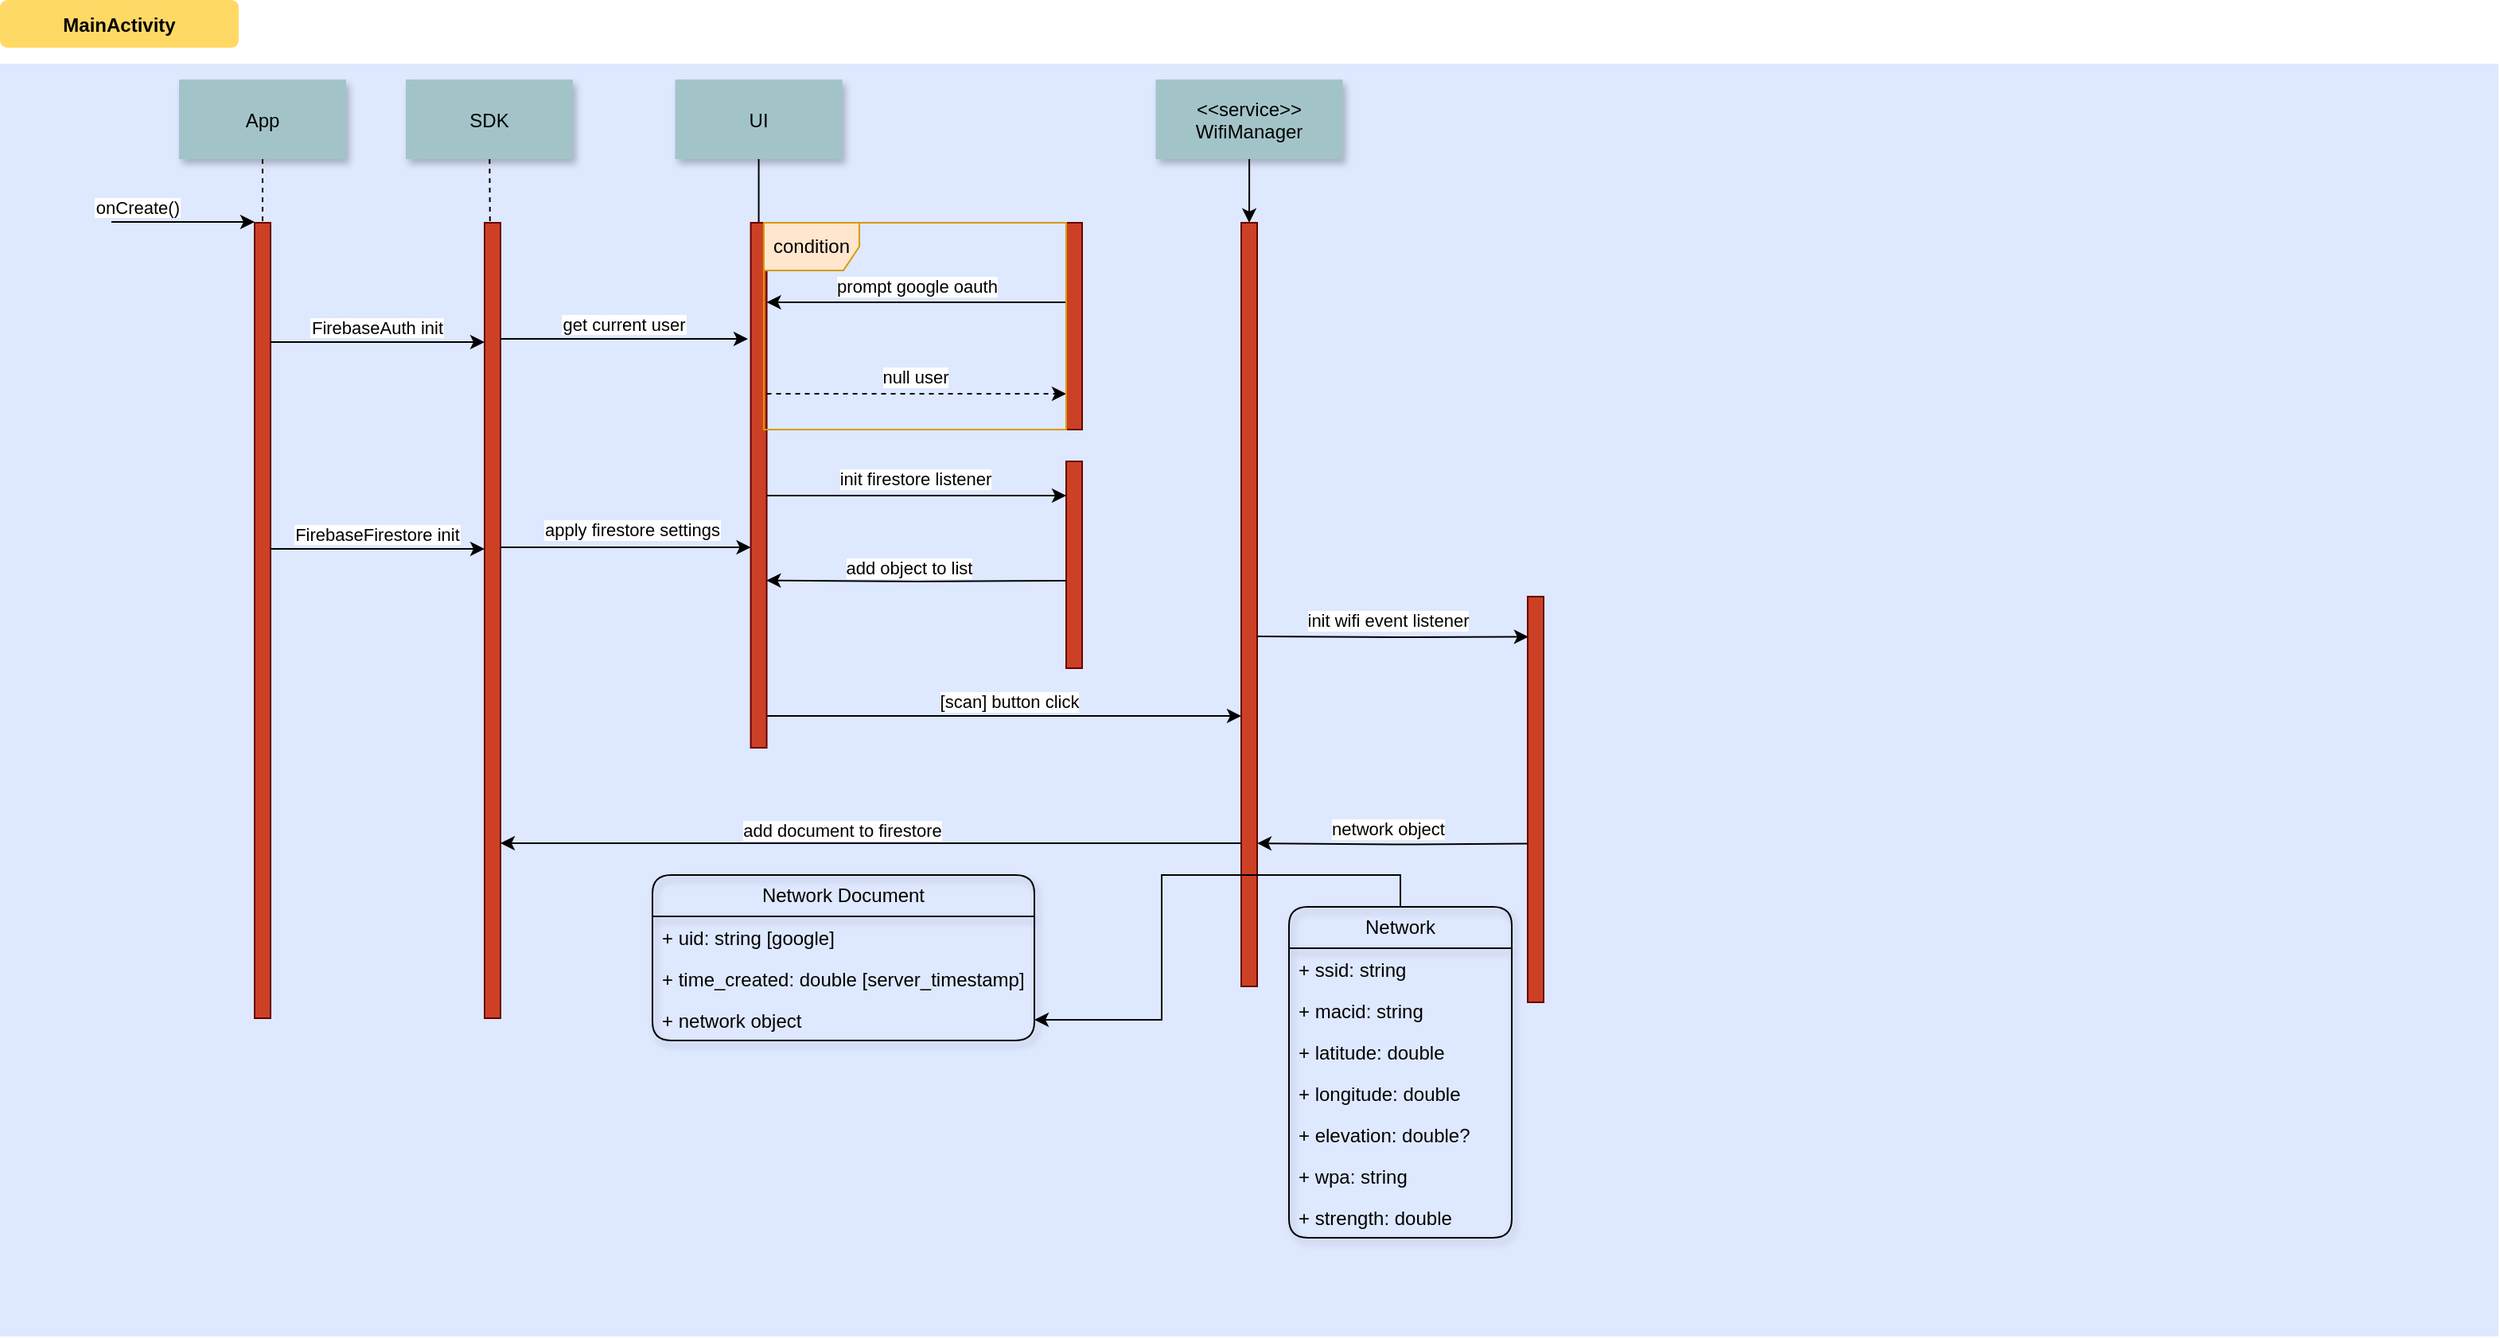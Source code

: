 <mxfile version="22.0.4" type="device">
  <diagram name="Page-1" id="9361dd3d-8414-5efd-6122-117bd74ce7a7">
    <mxGraphModel dx="1434" dy="800" grid="1" gridSize="10" guides="1" tooltips="1" connect="1" arrows="1" fold="1" page="0" pageScale="1.5" pageWidth="826" pageHeight="1169" background="none" math="0" shadow="0">
      <root>
        <mxCell id="0" />
        <mxCell id="1" parent="0" />
        <mxCell id="69" value="" style="fillColor=#DEE8FF;strokeColor=none" parent="1" vertex="1">
          <mxGeometry x="40" y="50" width="1570" height="800" as="geometry" />
        </mxCell>
        <mxCell id="2" value="" style="fillColor=#CC4125;strokeColor=#660000" parent="1" vertex="1">
          <mxGeometry x="200" y="150" width="10" height="500" as="geometry" />
        </mxCell>
        <mxCell id="3" value="onCreate()" style="edgeStyle=none;verticalLabelPosition=top;verticalAlign=bottom;labelPosition=left;align=right" parent="1" edge="1">
          <mxGeometry x="110" y="49.5" width="100" height="100" as="geometry">
            <mxPoint x="110" y="149.5" as="sourcePoint" />
            <mxPoint x="200" y="149.5" as="targetPoint" />
          </mxGeometry>
        </mxCell>
        <mxCell id="4" value="App" style="shadow=1;fillColor=#A2C4C9;strokeColor=none" parent="1" vertex="1">
          <mxGeometry x="152.5" y="60" width="105" height="50" as="geometry" />
        </mxCell>
        <mxCell id="lYk4tEj1GR_d1B8QUBz5-122" style="edgeStyle=orthogonalEdgeStyle;rounded=0;orthogonalLoop=1;jettySize=auto;html=1;exitX=1;exitY=0.75;exitDx=0;exitDy=0;entryX=0;entryY=0.75;entryDx=0;entryDy=0;" edge="1" parent="1">
          <mxGeometry relative="1" as="geometry">
            <mxPoint x="354.5" y="354.0" as="sourcePoint" />
            <mxPoint x="511.78" y="354.0" as="targetPoint" />
          </mxGeometry>
        </mxCell>
        <mxCell id="lYk4tEj1GR_d1B8QUBz5-123" value="apply firestore settings" style="edgeLabel;html=1;align=center;verticalAlign=bottom;resizable=0;points=[];labelPosition=center;verticalLabelPosition=top;" vertex="1" connectable="0" parent="lYk4tEj1GR_d1B8QUBz5-122">
          <mxGeometry x="0.045" y="3" relative="1" as="geometry">
            <mxPoint as="offset" />
          </mxGeometry>
        </mxCell>
        <mxCell id="6" value="" style="fillColor=#CC4125;strokeColor=#660000" parent="1" vertex="1">
          <mxGeometry x="344.5" y="150" width="10" height="500" as="geometry" />
        </mxCell>
        <mxCell id="7" value="SDK" style="shadow=1;fillColor=#A2C4C9;strokeColor=none" parent="1" vertex="1">
          <mxGeometry x="295" y="60" width="105" height="50" as="geometry" />
        </mxCell>
        <mxCell id="8" value="" style="edgeStyle=none;endArrow=none;dashed=1" parent="1" source="7" target="6" edge="1">
          <mxGeometry x="272.335" y="165" width="100" height="100" as="geometry">
            <mxPoint x="347.259" y="110" as="sourcePoint" />
            <mxPoint x="347.576" y="165" as="targetPoint" />
          </mxGeometry>
        </mxCell>
        <mxCell id="9" value="FirebaseAuth init" style="edgeStyle=none;verticalLabelPosition=top;verticalAlign=bottom;entryX=0;entryY=0.25;entryDx=0;entryDy=0;exitX=1;exitY=0.25;exitDx=0;exitDy=0;" parent="1" edge="1">
          <mxGeometry x="220" y="92" width="100" height="100" as="geometry">
            <mxPoint x="210" y="225.0" as="sourcePoint" />
            <mxPoint x="344.5" y="225.0" as="targetPoint" />
          </mxGeometry>
        </mxCell>
        <mxCell id="13" value="get current user" style="edgeStyle=none;verticalLabelPosition=top;verticalAlign=bottom;exitX=1;exitY=0;exitDx=0;exitDy=0;" parent="1" edge="1">
          <mxGeometry width="100" height="100" as="geometry">
            <mxPoint x="354.5" y="223" as="sourcePoint" />
            <mxPoint x="510" y="223" as="targetPoint" />
            <mxPoint as="offset" />
          </mxGeometry>
        </mxCell>
        <mxCell id="15" value="UI" style="shadow=1;fillColor=#A2C4C9;strokeColor=none" parent="1" vertex="1">
          <mxGeometry x="464.284" y="60.0" width="105" height="50" as="geometry" />
        </mxCell>
        <mxCell id="16" value="" style="edgeStyle=none;endArrow=none" parent="1" source="15" target="17" edge="1">
          <mxGeometry x="437.043" y="270" width="100" height="100" as="geometry">
            <mxPoint x="514.543" y="220.0" as="sourcePoint" />
            <mxPoint x="514.543" y="240.0" as="targetPoint" />
          </mxGeometry>
        </mxCell>
        <mxCell id="lYk4tEj1GR_d1B8QUBz5-124" style="edgeStyle=orthogonalEdgeStyle;rounded=0;orthogonalLoop=1;jettySize=auto;html=1;exitX=1;exitY=0.5;exitDx=0;exitDy=0;entryX=0;entryY=0.54;entryDx=0;entryDy=0;entryPerimeter=0;" edge="1" parent="1">
          <mxGeometry relative="1" as="geometry">
            <mxPoint x="521.78" y="460.0" as="sourcePoint" />
            <mxPoint x="820" y="460" as="targetPoint" />
          </mxGeometry>
        </mxCell>
        <mxCell id="lYk4tEj1GR_d1B8QUBz5-128" value="[scan] button click" style="edgeLabel;html=1;align=center;verticalAlign=bottom;resizable=0;points=[];labelPosition=center;verticalLabelPosition=top;" vertex="1" connectable="0" parent="lYk4tEj1GR_d1B8QUBz5-124">
          <mxGeometry x="0.017" relative="1" as="geometry">
            <mxPoint y="-1" as="offset" />
          </mxGeometry>
        </mxCell>
        <mxCell id="17" value="" style="fillColor=#CC4125;strokeColor=#660000" parent="1" vertex="1">
          <mxGeometry x="511.78" y="150" width="10" height="330" as="geometry" />
        </mxCell>
        <mxCell id="33" value="" style="edgeStyle=elbowEdgeStyle;elbow=horizontal;endArrow=none;dashed=1" parent="1" source="4" target="2" edge="1">
          <mxGeometry x="230.0" y="310" width="100" height="100" as="geometry">
            <mxPoint x="230.0" y="410" as="sourcePoint" />
            <mxPoint x="330" y="310" as="targetPoint" />
          </mxGeometry>
        </mxCell>
        <mxCell id="71" value="MainActivity" style="rounded=1;fontStyle=1;fillColor=#FFD966;strokeColor=none" parent="1" vertex="1">
          <mxGeometry x="40" y="10" width="150" height="30" as="geometry" />
        </mxCell>
        <mxCell id="lYk4tEj1GR_d1B8QUBz5-92" value="FirebaseFirestore init" style="edgeStyle=none;verticalLabelPosition=top;verticalAlign=bottom;entryX=0;entryY=0.75;entryDx=0;entryDy=0;exitX=1;exitY=0.75;exitDx=0;exitDy=0;" edge="1" parent="1">
          <mxGeometry x="220" y="92" width="100" height="100" as="geometry">
            <mxPoint x="210" y="355.0" as="sourcePoint" />
            <mxPoint x="344.5" y="355.0" as="targetPoint" />
          </mxGeometry>
        </mxCell>
        <mxCell id="lYk4tEj1GR_d1B8QUBz5-97" value="" style="fillColor=#CC4125;strokeColor=#660000" vertex="1" parent="1">
          <mxGeometry x="710" y="150" width="10" height="130" as="geometry" />
        </mxCell>
        <mxCell id="lYk4tEj1GR_d1B8QUBz5-102" value="" style="endArrow=classic;html=1;rounded=1;exitX=1;exitY=0.75;exitDx=0;exitDy=0;verticalAlign=bottom;labelPosition=center;verticalLabelPosition=top;align=center;entryX=0;entryY=0.75;entryDx=0;entryDy=0;dashed=1;" edge="1" parent="1">
          <mxGeometry width="50" height="50" relative="1" as="geometry">
            <mxPoint x="521.78" y="257.5" as="sourcePoint" />
            <mxPoint x="710" y="257.5" as="targetPoint" />
          </mxGeometry>
        </mxCell>
        <mxCell id="lYk4tEj1GR_d1B8QUBz5-108" value="null user" style="edgeLabel;html=1;align=center;verticalAlign=bottom;resizable=0;points=[];labelPosition=center;verticalLabelPosition=top;" vertex="1" connectable="0" parent="lYk4tEj1GR_d1B8QUBz5-102">
          <mxGeometry x="-0.015" y="2" relative="1" as="geometry">
            <mxPoint as="offset" />
          </mxGeometry>
        </mxCell>
        <mxCell id="lYk4tEj1GR_d1B8QUBz5-111" style="edgeStyle=orthogonalEdgeStyle;rounded=0;orthogonalLoop=1;jettySize=auto;html=1;exitX=0;exitY=0;exitDx=0;exitDy=0;entryX=1;entryY=0;entryDx=0;entryDy=0;" edge="1" parent="1">
          <mxGeometry relative="1" as="geometry">
            <mxPoint x="710" y="200" as="sourcePoint" />
            <mxPoint x="521.78" y="200" as="targetPoint" />
            <Array as="points">
              <mxPoint x="620" y="200" />
              <mxPoint x="620" y="200" />
            </Array>
          </mxGeometry>
        </mxCell>
        <mxCell id="lYk4tEj1GR_d1B8QUBz5-112" value="prompt google oauth" style="edgeLabel;html=1;align=center;verticalAlign=bottom;resizable=0;points=[];labelPosition=center;verticalLabelPosition=top;" vertex="1" connectable="0" parent="lYk4tEj1GR_d1B8QUBz5-111">
          <mxGeometry x="0.004" y="-2" relative="1" as="geometry">
            <mxPoint as="offset" />
          </mxGeometry>
        </mxCell>
        <mxCell id="lYk4tEj1GR_d1B8QUBz5-115" value="condition" style="shape=umlFrame;whiteSpace=wrap;html=1;pointerEvents=0;fillColor=#ffe6cc;strokeColor=#d79b00;" vertex="1" parent="1">
          <mxGeometry x="520" y="150" width="190" height="130" as="geometry" />
        </mxCell>
        <mxCell id="lYk4tEj1GR_d1B8QUBz5-152" style="edgeStyle=orthogonalEdgeStyle;rounded=0;orthogonalLoop=1;jettySize=auto;html=1;exitX=0;exitY=0.75;exitDx=0;exitDy=0;entryX=1;entryY=0.75;entryDx=0;entryDy=0;" edge="1" parent="1">
          <mxGeometry relative="1" as="geometry">
            <mxPoint x="820" y="540.0" as="sourcePoint" />
            <mxPoint x="354.5" y="540.0" as="targetPoint" />
          </mxGeometry>
        </mxCell>
        <mxCell id="lYk4tEj1GR_d1B8QUBz5-174" value="add document to firestore" style="edgeLabel;html=1;align=center;verticalAlign=bottom;resizable=0;points=[];labelPosition=center;verticalLabelPosition=top;" vertex="1" connectable="0" parent="lYk4tEj1GR_d1B8QUBz5-152">
          <mxGeometry x="0.081" relative="1" as="geometry">
            <mxPoint as="offset" />
          </mxGeometry>
        </mxCell>
        <mxCell id="lYk4tEj1GR_d1B8QUBz5-129" value="" style="fillColor=#CC4125;strokeColor=#660000" vertex="1" parent="1">
          <mxGeometry x="820" y="150" width="10" height="480" as="geometry" />
        </mxCell>
        <mxCell id="lYk4tEj1GR_d1B8QUBz5-132" style="edgeStyle=orthogonalEdgeStyle;rounded=0;orthogonalLoop=1;jettySize=auto;html=1;entryX=0.5;entryY=0;entryDx=0;entryDy=0;" edge="1" parent="1" source="lYk4tEj1GR_d1B8QUBz5-131" target="lYk4tEj1GR_d1B8QUBz5-129">
          <mxGeometry relative="1" as="geometry" />
        </mxCell>
        <mxCell id="lYk4tEj1GR_d1B8QUBz5-131" value="&lt;&lt;service&gt;&gt;&#xa;WifiManager" style="shadow=1;fillColor=#A2C4C9;strokeColor=none" vertex="1" parent="1">
          <mxGeometry x="766.25" y="60" width="117.5" height="50" as="geometry" />
        </mxCell>
        <mxCell id="lYk4tEj1GR_d1B8QUBz5-139" value="" style="fillColor=#CC4125;strokeColor=#660000" vertex="1" parent="1">
          <mxGeometry x="1000" y="385" width="10" height="255" as="geometry" />
        </mxCell>
        <mxCell id="lYk4tEj1GR_d1B8QUBz5-147" style="edgeStyle=orthogonalEdgeStyle;rounded=0;orthogonalLoop=1;jettySize=auto;html=1;exitX=0.957;exitY=0.597;exitDx=0;exitDy=0;entryX=0;entryY=0.25;entryDx=0;entryDy=0;exitPerimeter=0;" edge="1" parent="1">
          <mxGeometry relative="1" as="geometry">
            <mxPoint x="830.0" y="410.01" as="sourcePoint" />
            <mxPoint x="1000.43" y="410.26" as="targetPoint" />
          </mxGeometry>
        </mxCell>
        <mxCell id="lYk4tEj1GR_d1B8QUBz5-149" value="init wifi event listener" style="edgeLabel;html=1;align=center;verticalAlign=bottom;resizable=0;points=[];labelPosition=center;verticalLabelPosition=top;" vertex="1" connectable="0" parent="lYk4tEj1GR_d1B8QUBz5-147">
          <mxGeometry x="-0.054" y="2" relative="1" as="geometry">
            <mxPoint x="1" as="offset" />
          </mxGeometry>
        </mxCell>
        <mxCell id="lYk4tEj1GR_d1B8QUBz5-150" style="edgeStyle=orthogonalEdgeStyle;rounded=0;orthogonalLoop=1;jettySize=auto;html=1;exitX=0.957;exitY=0.597;exitDx=0;exitDy=0;entryX=0;entryY=0.25;entryDx=0;entryDy=0;exitPerimeter=0;" edge="1" parent="1">
          <mxGeometry relative="1" as="geometry">
            <mxPoint x="1000.43" y="540.26" as="sourcePoint" />
            <mxPoint x="830.0" y="540.01" as="targetPoint" />
          </mxGeometry>
        </mxCell>
        <mxCell id="lYk4tEj1GR_d1B8QUBz5-151" value="network&amp;nbsp;object" style="edgeLabel;html=1;align=center;verticalAlign=bottom;resizable=0;points=[];labelPosition=center;verticalLabelPosition=top;" vertex="1" connectable="0" parent="lYk4tEj1GR_d1B8QUBz5-150">
          <mxGeometry x="-0.054" y="2" relative="1" as="geometry">
            <mxPoint x="-8" y="-3" as="offset" />
          </mxGeometry>
        </mxCell>
        <mxCell id="lYk4tEj1GR_d1B8QUBz5-155" value="" style="fillColor=#CC4125;strokeColor=#660000" vertex="1" parent="1">
          <mxGeometry x="710" y="300" width="10" height="130" as="geometry" />
        </mxCell>
        <mxCell id="lYk4tEj1GR_d1B8QUBz5-156" value="" style="endArrow=classic;html=1;rounded=1;exitX=1;exitY=0.75;exitDx=0;exitDy=0;verticalAlign=bottom;labelPosition=center;verticalLabelPosition=top;align=center;entryX=0;entryY=0.75;entryDx=0;entryDy=0;" edge="1" parent="1">
          <mxGeometry width="50" height="50" relative="1" as="geometry">
            <mxPoint x="521.78" y="321.5" as="sourcePoint" />
            <mxPoint x="710" y="321.5" as="targetPoint" />
          </mxGeometry>
        </mxCell>
        <mxCell id="lYk4tEj1GR_d1B8QUBz5-157" value="init firestore listener" style="edgeLabel;html=1;align=center;verticalAlign=bottom;resizable=0;points=[];labelPosition=center;verticalLabelPosition=top;" vertex="1" connectable="0" parent="lYk4tEj1GR_d1B8QUBz5-156">
          <mxGeometry x="-0.015" y="2" relative="1" as="geometry">
            <mxPoint as="offset" />
          </mxGeometry>
        </mxCell>
        <mxCell id="lYk4tEj1GR_d1B8QUBz5-158" style="edgeStyle=orthogonalEdgeStyle;rounded=0;orthogonalLoop=1;jettySize=auto;html=1;exitX=0;exitY=0.5;exitDx=0;exitDy=0;entryX=0.989;entryY=0.651;entryDx=0;entryDy=0;entryPerimeter=0;" edge="1" parent="1">
          <mxGeometry relative="1" as="geometry">
            <mxPoint x="710" y="375" as="sourcePoint" />
            <mxPoint x="521.67" y="374.83" as="targetPoint" />
          </mxGeometry>
        </mxCell>
        <mxCell id="lYk4tEj1GR_d1B8QUBz5-159" value="add object to list" style="edgeLabel;html=1;align=center;verticalAlign=bottom;resizable=0;points=[];labelPosition=center;verticalLabelPosition=top;" vertex="1" connectable="0" parent="lYk4tEj1GR_d1B8QUBz5-158">
          <mxGeometry x="0.049" relative="1" as="geometry">
            <mxPoint as="offset" />
          </mxGeometry>
        </mxCell>
        <mxCell id="lYk4tEj1GR_d1B8QUBz5-189" style="edgeStyle=orthogonalEdgeStyle;rounded=0;orthogonalLoop=1;jettySize=auto;html=1;exitX=0.5;exitY=0;exitDx=0;exitDy=0;entryX=1;entryY=0.5;entryDx=0;entryDy=0;" edge="1" parent="1" source="lYk4tEj1GR_d1B8QUBz5-164" target="lYk4tEj1GR_d1B8QUBz5-187">
          <mxGeometry relative="1" as="geometry" />
        </mxCell>
        <mxCell id="lYk4tEj1GR_d1B8QUBz5-164" value="Network" style="swimlane;fontStyle=0;childLayout=stackLayout;horizontal=1;startSize=26;fillColor=none;horizontalStack=0;resizeParent=1;resizeParentMax=0;resizeLast=0;collapsible=1;marginBottom=0;whiteSpace=wrap;html=1;rounded=1;shadow=1;glass=0;swimlaneLine=1;" vertex="1" parent="1">
          <mxGeometry x="850" y="580" width="140" height="208" as="geometry" />
        </mxCell>
        <mxCell id="lYk4tEj1GR_d1B8QUBz5-165" value="+ ssid: string" style="text;strokeColor=none;fillColor=none;align=left;verticalAlign=top;spacingLeft=4;spacingRight=4;overflow=hidden;rotatable=0;points=[[0,0.5],[1,0.5]];portConstraint=eastwest;whiteSpace=wrap;html=1;glass=0;" vertex="1" parent="lYk4tEj1GR_d1B8QUBz5-164">
          <mxGeometry y="26" width="140" height="26" as="geometry" />
        </mxCell>
        <mxCell id="lYk4tEj1GR_d1B8QUBz5-166" value="+ macid: string" style="text;strokeColor=none;fillColor=none;align=left;verticalAlign=top;spacingLeft=4;spacingRight=4;overflow=hidden;rotatable=0;points=[[0,0.5],[1,0.5]];portConstraint=eastwest;whiteSpace=wrap;html=1;" vertex="1" parent="lYk4tEj1GR_d1B8QUBz5-164">
          <mxGeometry y="52" width="140" height="26" as="geometry" />
        </mxCell>
        <mxCell id="lYk4tEj1GR_d1B8QUBz5-167" value="+ latitude: double" style="text;strokeColor=none;fillColor=none;align=left;verticalAlign=top;spacingLeft=4;spacingRight=4;overflow=hidden;rotatable=0;points=[[0,0.5],[1,0.5]];portConstraint=eastwest;whiteSpace=wrap;html=1;" vertex="1" parent="lYk4tEj1GR_d1B8QUBz5-164">
          <mxGeometry y="78" width="140" height="26" as="geometry" />
        </mxCell>
        <mxCell id="lYk4tEj1GR_d1B8QUBz5-168" value="+ longitude: double" style="text;strokeColor=none;fillColor=none;align=left;verticalAlign=top;spacingLeft=4;spacingRight=4;overflow=hidden;rotatable=0;points=[[0,0.5],[1,0.5]];portConstraint=eastwest;whiteSpace=wrap;html=1;" vertex="1" parent="lYk4tEj1GR_d1B8QUBz5-164">
          <mxGeometry y="104" width="140" height="26" as="geometry" />
        </mxCell>
        <mxCell id="lYk4tEj1GR_d1B8QUBz5-169" value="+ elevation: double?" style="text;strokeColor=none;fillColor=none;align=left;verticalAlign=top;spacingLeft=4;spacingRight=4;overflow=hidden;rotatable=0;points=[[0,0.5],[1,0.5]];portConstraint=eastwest;whiteSpace=wrap;html=1;" vertex="1" parent="lYk4tEj1GR_d1B8QUBz5-164">
          <mxGeometry y="130" width="140" height="26" as="geometry" />
        </mxCell>
        <mxCell id="lYk4tEj1GR_d1B8QUBz5-170" value="+ wpa: string" style="text;strokeColor=none;fillColor=none;align=left;verticalAlign=top;spacingLeft=4;spacingRight=4;overflow=hidden;rotatable=0;points=[[0,0.5],[1,0.5]];portConstraint=eastwest;whiteSpace=wrap;html=1;" vertex="1" parent="lYk4tEj1GR_d1B8QUBz5-164">
          <mxGeometry y="156" width="140" height="26" as="geometry" />
        </mxCell>
        <mxCell id="lYk4tEj1GR_d1B8QUBz5-171" value="+ strength: double" style="text;strokeColor=none;fillColor=none;align=left;verticalAlign=top;spacingLeft=4;spacingRight=4;overflow=hidden;rotatable=0;points=[[0,0.5],[1,0.5]];portConstraint=eastwest;whiteSpace=wrap;html=1;" vertex="1" parent="lYk4tEj1GR_d1B8QUBz5-164">
          <mxGeometry y="182" width="140" height="26" as="geometry" />
        </mxCell>
        <mxCell id="lYk4tEj1GR_d1B8QUBz5-179" value="Network Document" style="swimlane;fontStyle=0;childLayout=stackLayout;horizontal=1;startSize=26;fillColor=none;horizontalStack=0;resizeParent=1;resizeParentMax=0;resizeLast=0;collapsible=1;marginBottom=0;whiteSpace=wrap;html=1;rounded=1;shadow=1;glass=0;swimlaneLine=1;" vertex="1" parent="1">
          <mxGeometry x="450" y="560" width="240" height="104" as="geometry" />
        </mxCell>
        <mxCell id="lYk4tEj1GR_d1B8QUBz5-180" value="+ uid: string [google]" style="text;strokeColor=none;fillColor=none;align=left;verticalAlign=top;spacingLeft=4;spacingRight=4;overflow=hidden;rotatable=0;points=[[0,0.5],[1,0.5]];portConstraint=eastwest;whiteSpace=wrap;html=1;glass=0;" vertex="1" parent="lYk4tEj1GR_d1B8QUBz5-179">
          <mxGeometry y="26" width="240" height="26" as="geometry" />
        </mxCell>
        <mxCell id="lYk4tEj1GR_d1B8QUBz5-182" value="+ time_created: double [server_timestamp]" style="text;strokeColor=none;fillColor=none;align=left;verticalAlign=top;spacingLeft=4;spacingRight=4;overflow=hidden;rotatable=0;points=[[0,0.5],[1,0.5]];portConstraint=eastwest;whiteSpace=wrap;html=1;" vertex="1" parent="lYk4tEj1GR_d1B8QUBz5-179">
          <mxGeometry y="52" width="240" height="26" as="geometry" />
        </mxCell>
        <mxCell id="lYk4tEj1GR_d1B8QUBz5-187" value="+ network object" style="text;strokeColor=none;fillColor=none;align=left;verticalAlign=top;spacingLeft=4;spacingRight=4;overflow=hidden;rotatable=0;points=[[0,0.5],[1,0.5]];portConstraint=eastwest;whiteSpace=wrap;html=1;" vertex="1" parent="lYk4tEj1GR_d1B8QUBz5-179">
          <mxGeometry y="78" width="240" height="26" as="geometry" />
        </mxCell>
      </root>
    </mxGraphModel>
  </diagram>
</mxfile>
